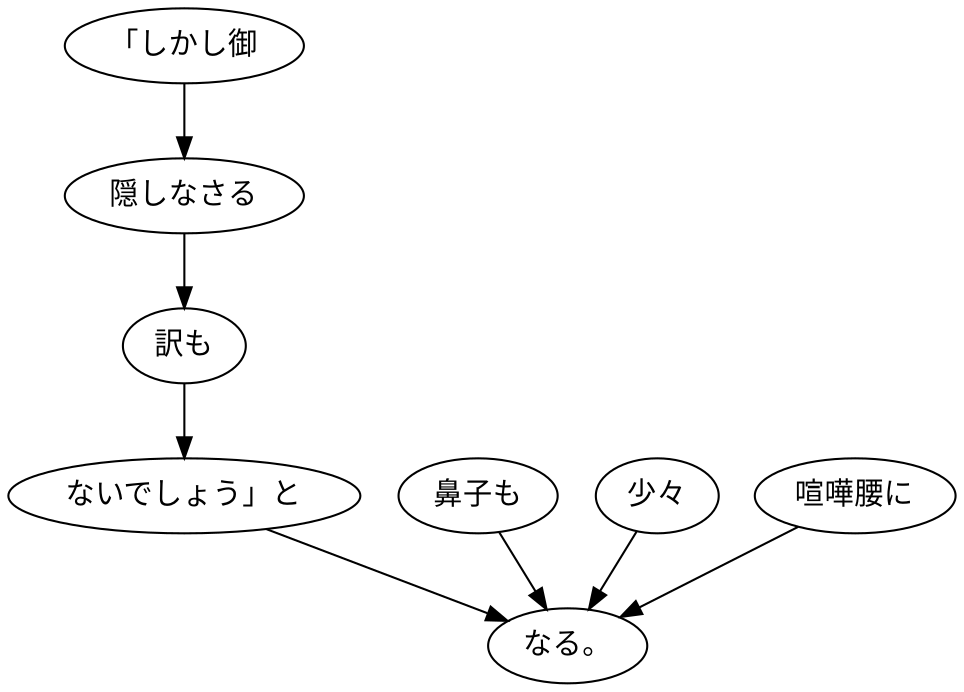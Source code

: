 digraph graph1621 {
	node0 [label="「しかし御"];
	node1 [label="隠しなさる"];
	node2 [label="訳も"];
	node3 [label="ないでしょう」と"];
	node4 [label="鼻子も"];
	node5 [label="少々"];
	node6 [label="喧嘩腰に"];
	node7 [label="なる。"];
	node0 -> node1;
	node1 -> node2;
	node2 -> node3;
	node3 -> node7;
	node4 -> node7;
	node5 -> node7;
	node6 -> node7;
}
